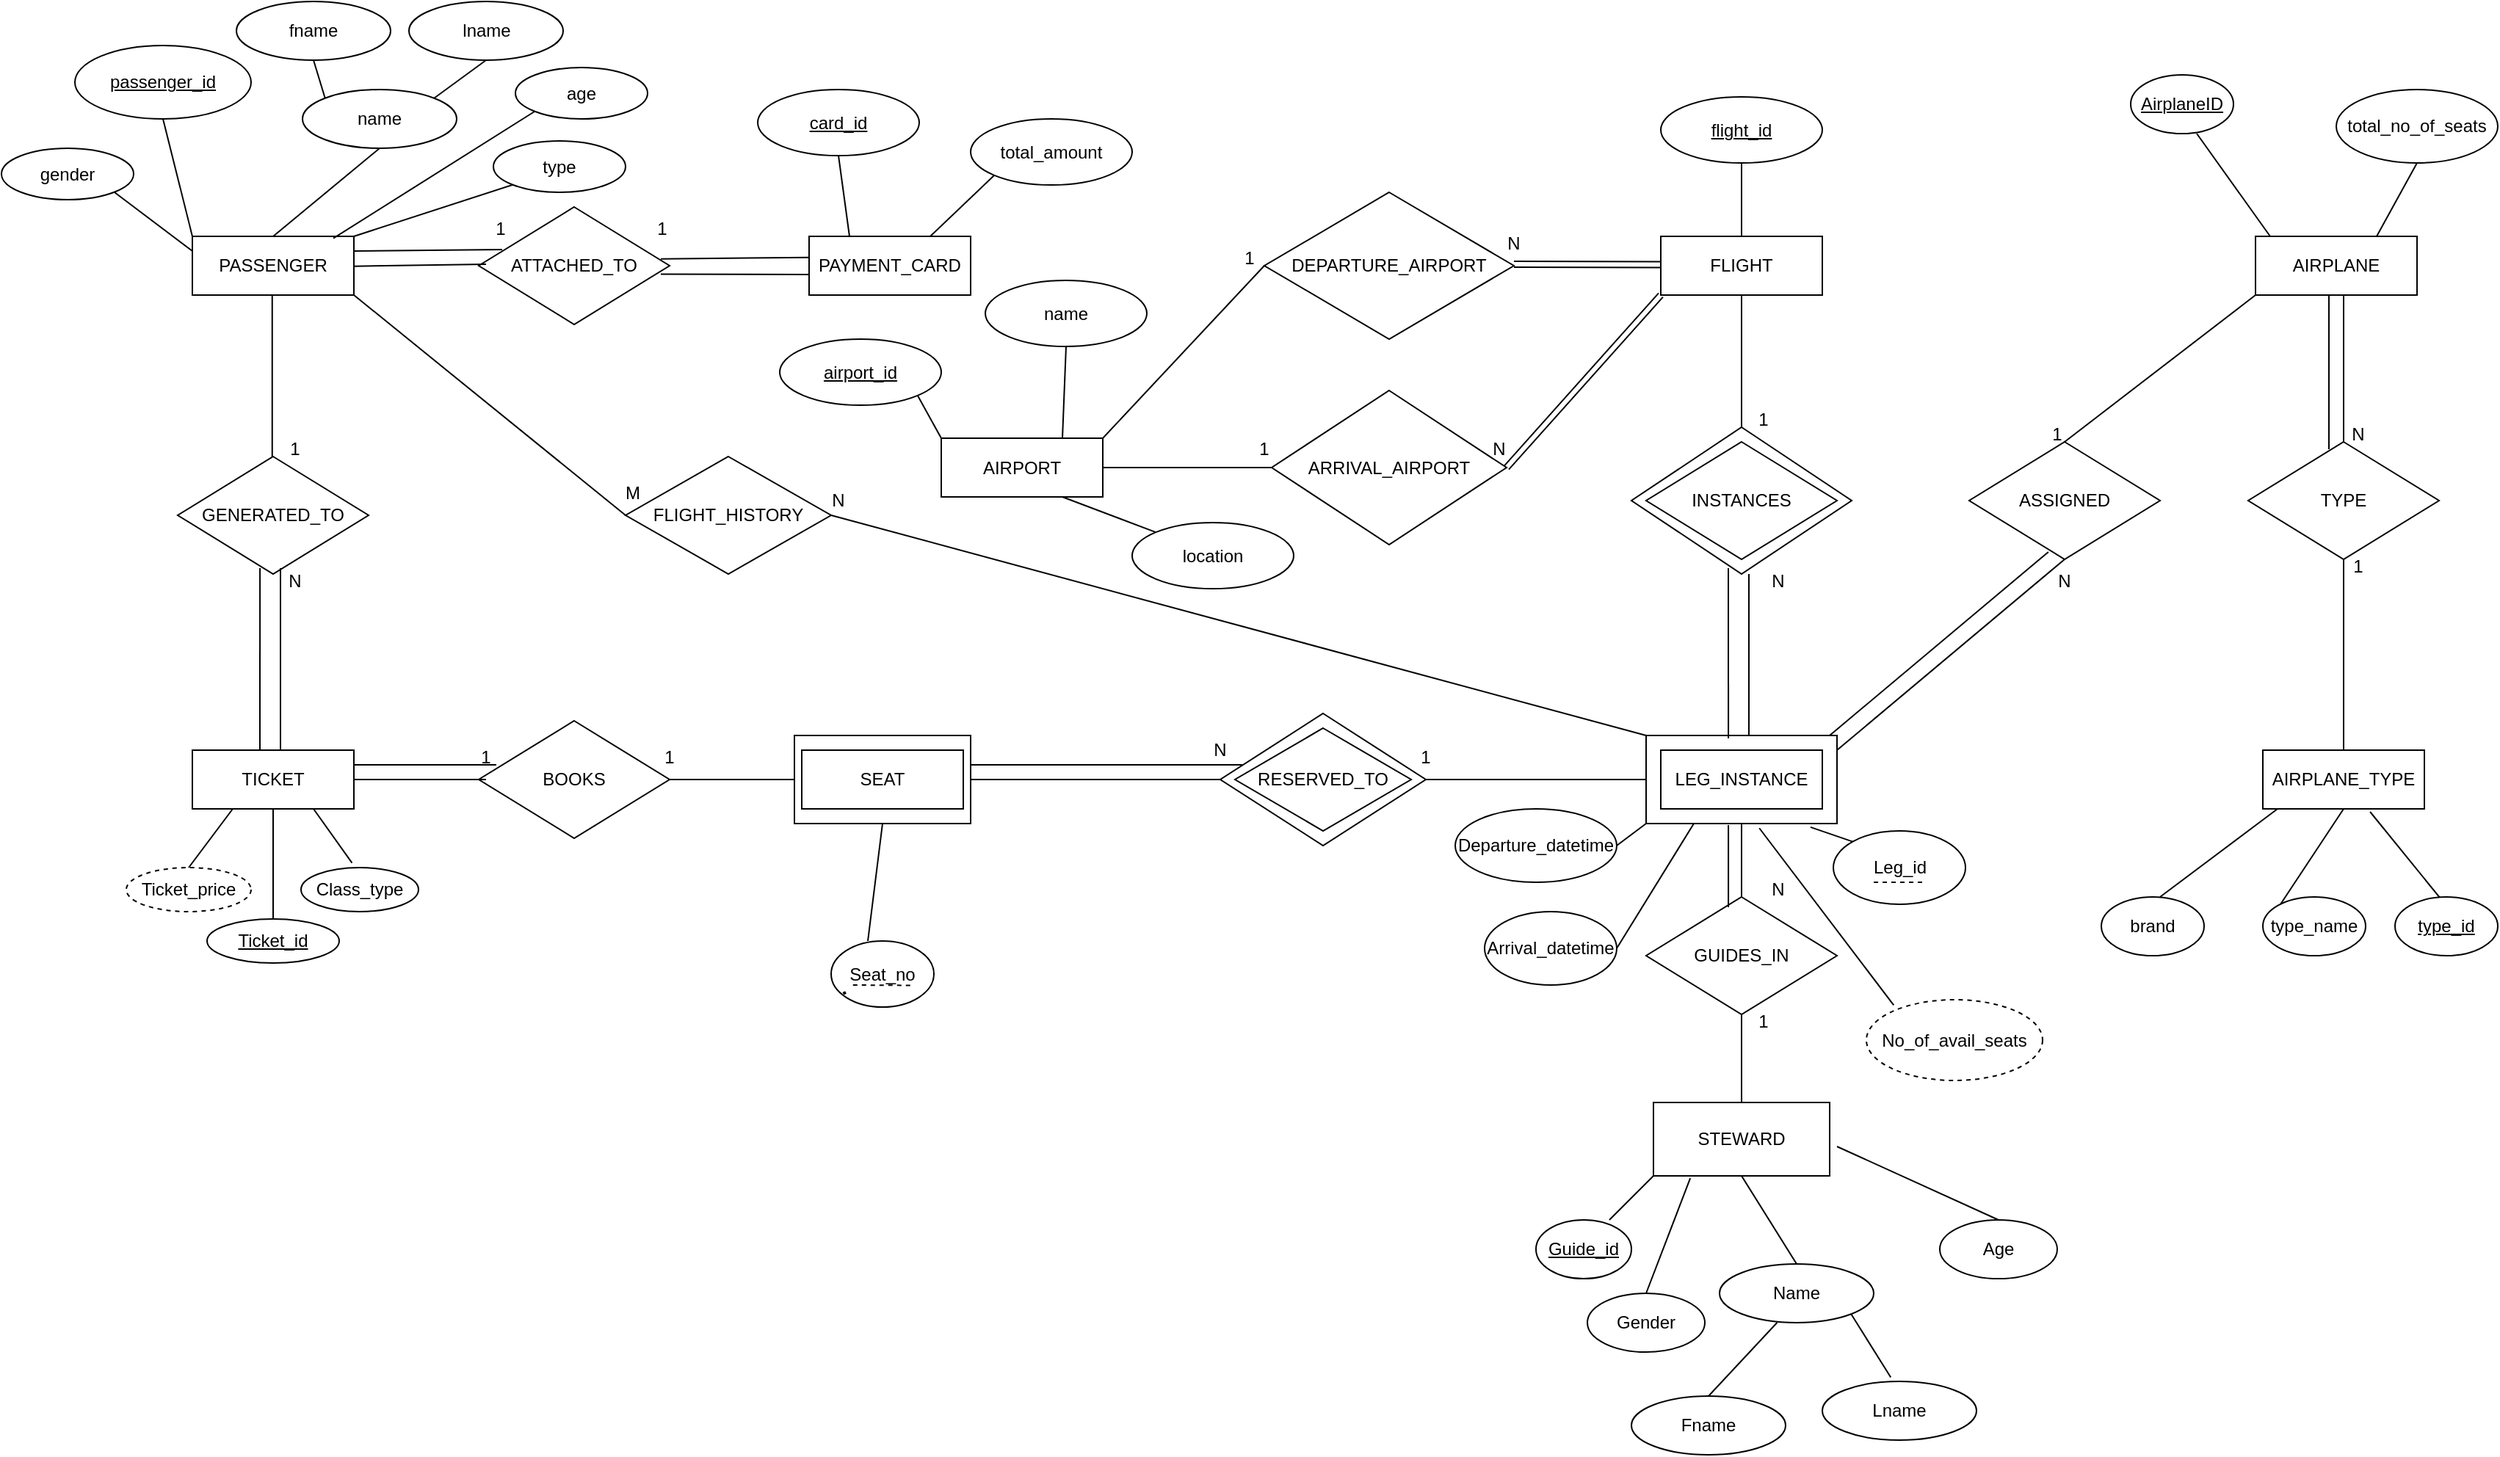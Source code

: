 <mxfile version="22.1.8" type="device">
  <diagram name="Page-1" id="rTSKEtmty86vhWDiz_cu">
    <mxGraphModel dx="2950" dy="2144" grid="1" gridSize="10" guides="1" tooltips="1" connect="1" arrows="1" fold="1" page="1" pageScale="1" pageWidth="850" pageHeight="1100" math="0" shadow="0">
      <root>
        <mxCell id="0" />
        <mxCell id="1" parent="0" />
        <mxCell id="Zz9IWeuvRot5y11xkyDF-2" value="ATTACHED_TO" style="rhombus;whiteSpace=wrap;html=1;" vertex="1" parent="1">
          <mxGeometry x="800" y="395" width="140" height="90" as="geometry" />
        </mxCell>
        <mxCell id="Zz9IWeuvRot5y11xkyDF-3" value="" style="rounded=0;whiteSpace=wrap;html=1;" vertex="1" parent="1">
          <mxGeometry x="510" y="410" width="120" height="60" as="geometry" />
        </mxCell>
        <mxCell id="Zz9IWeuvRot5y11xkyDF-4" value="" style="rounded=0;whiteSpace=wrap;html=1;" vertex="1" parent="1">
          <mxGeometry x="1090" y="410" width="130" height="60" as="geometry" />
        </mxCell>
        <mxCell id="Zz9IWeuvRot5y11xkyDF-5" value="ATTACHED_TO" style="rhombus;whiteSpace=wrap;html=1;" vertex="1" parent="1">
          <mxGeometry x="1080" y="200" width="150" height="100" as="geometry" />
        </mxCell>
        <mxCell id="Zz9IWeuvRot5y11xkyDF-6" value="PASSENGER" style="rounded=0;whiteSpace=wrap;html=1;" vertex="1" parent="1">
          <mxGeometry x="100" y="70" width="110" height="40" as="geometry" />
        </mxCell>
        <mxCell id="Zz9IWeuvRot5y11xkyDF-7" value="AIRPORT" style="rounded=0;whiteSpace=wrap;html=1;" vertex="1" parent="1">
          <mxGeometry x="610" y="207.5" width="110" height="40" as="geometry" />
        </mxCell>
        <mxCell id="Zz9IWeuvRot5y11xkyDF-8" value="AIRPLANE" style="rounded=0;whiteSpace=wrap;html=1;" vertex="1" parent="1">
          <mxGeometry x="1505" y="70" width="110" height="40" as="geometry" />
        </mxCell>
        <mxCell id="Zz9IWeuvRot5y11xkyDF-9" value="FLIGHT" style="rounded=0;whiteSpace=wrap;html=1;" vertex="1" parent="1">
          <mxGeometry x="1100" y="70" width="110" height="40" as="geometry" />
        </mxCell>
        <mxCell id="Zz9IWeuvRot5y11xkyDF-10" value="PAYMENT_CARD&lt;span id=&quot;docs-internal-guid-a368fe4d-7fff-fab8-b84e-1b425e451d34&quot;&gt;&lt;/span&gt;" style="rounded=0;whiteSpace=wrap;html=1;" vertex="1" parent="1">
          <mxGeometry x="520" y="70" width="110" height="40" as="geometry" />
        </mxCell>
        <mxCell id="Zz9IWeuvRot5y11xkyDF-11" value="LEG_INSTANCE" style="rounded=0;whiteSpace=wrap;html=1;" vertex="1" parent="1">
          <mxGeometry x="1100" y="420" width="110" height="40" as="geometry" />
        </mxCell>
        <mxCell id="Zz9IWeuvRot5y11xkyDF-12" value="TICKET" style="rounded=0;whiteSpace=wrap;html=1;" vertex="1" parent="1">
          <mxGeometry x="100" y="420" width="110" height="40" as="geometry" />
        </mxCell>
        <mxCell id="Zz9IWeuvRot5y11xkyDF-13" value="AIRPLANE_TYPE" style="rounded=0;whiteSpace=wrap;html=1;" vertex="1" parent="1">
          <mxGeometry x="1510" y="420" width="110" height="40" as="geometry" />
        </mxCell>
        <mxCell id="Zz9IWeuvRot5y11xkyDF-14" value="SEAT" style="rounded=0;whiteSpace=wrap;html=1;" vertex="1" parent="1">
          <mxGeometry x="515" y="420" width="110" height="40" as="geometry" />
        </mxCell>
        <mxCell id="Zz9IWeuvRot5y11xkyDF-15" value="GENERATED_TO" style="rhombus;whiteSpace=wrap;html=1;" vertex="1" parent="1">
          <mxGeometry x="90" y="220" width="130" height="80" as="geometry" />
        </mxCell>
        <mxCell id="Zz9IWeuvRot5y11xkyDF-16" value="" style="endArrow=none;html=1;rounded=0;entryX=0.431;entryY=0.95;entryDx=0;entryDy=0;entryPerimeter=0;" edge="1" parent="1" target="Zz9IWeuvRot5y11xkyDF-15">
          <mxGeometry width="50" height="50" relative="1" as="geometry">
            <mxPoint x="146" y="420" as="sourcePoint" />
            <mxPoint x="190" y="370" as="targetPoint" />
          </mxGeometry>
        </mxCell>
        <mxCell id="Zz9IWeuvRot5y11xkyDF-17" value="" style="endArrow=none;html=1;rounded=0;entryX=0.431;entryY=0.95;entryDx=0;entryDy=0;entryPerimeter=0;" edge="1" parent="1">
          <mxGeometry width="50" height="50" relative="1" as="geometry">
            <mxPoint x="160" y="420" as="sourcePoint" />
            <mxPoint x="160" y="296" as="targetPoint" />
          </mxGeometry>
        </mxCell>
        <mxCell id="Zz9IWeuvRot5y11xkyDF-18" value="" style="endArrow=none;html=1;rounded=0;entryX=0.431;entryY=0.95;entryDx=0;entryDy=0;entryPerimeter=0;" edge="1" parent="1">
          <mxGeometry width="50" height="50" relative="1" as="geometry">
            <mxPoint x="154.38" y="220" as="sourcePoint" />
            <mxPoint x="154.38" y="110" as="targetPoint" />
          </mxGeometry>
        </mxCell>
        <mxCell id="Zz9IWeuvRot5y11xkyDF-19" value="N" style="text;html=1;strokeColor=none;fillColor=none;align=center;verticalAlign=middle;whiteSpace=wrap;rounded=0;" vertex="1" parent="1">
          <mxGeometry x="140" y="290" width="60" height="30" as="geometry" />
        </mxCell>
        <mxCell id="Zz9IWeuvRot5y11xkyDF-20" value="1" style="text;html=1;strokeColor=none;fillColor=none;align=center;verticalAlign=middle;whiteSpace=wrap;rounded=0;" vertex="1" parent="1">
          <mxGeometry x="140" y="200" width="60" height="30" as="geometry" />
        </mxCell>
        <mxCell id="Zz9IWeuvRot5y11xkyDF-21" value="ATTACHED_TO" style="rhombus;whiteSpace=wrap;html=1;" vertex="1" parent="1">
          <mxGeometry x="295" y="50" width="130" height="80" as="geometry" />
        </mxCell>
        <mxCell id="Zz9IWeuvRot5y11xkyDF-22" value="" style="endArrow=none;html=1;rounded=0;entryX=0.123;entryY=0.363;entryDx=0;entryDy=0;exitX=1;exitY=0.5;exitDx=0;exitDy=0;entryPerimeter=0;" edge="1" parent="1" target="Zz9IWeuvRot5y11xkyDF-21">
          <mxGeometry width="50" height="50" relative="1" as="geometry">
            <mxPoint x="210" y="80.0" as="sourcePoint" />
            <mxPoint x="295" y="80.0" as="targetPoint" />
          </mxGeometry>
        </mxCell>
        <mxCell id="Zz9IWeuvRot5y11xkyDF-23" value="" style="endArrow=none;html=1;rounded=0;exitX=1;exitY=0.5;exitDx=0;exitDy=0;" edge="1" parent="1">
          <mxGeometry width="50" height="50" relative="1" as="geometry">
            <mxPoint x="210" y="90.37" as="sourcePoint" />
            <mxPoint x="300" y="89" as="targetPoint" />
          </mxGeometry>
        </mxCell>
        <mxCell id="Zz9IWeuvRot5y11xkyDF-24" value="" style="endArrow=none;html=1;rounded=0;entryX=0.123;entryY=0.363;entryDx=0;entryDy=0;exitX=1;exitY=0.5;exitDx=0;exitDy=0;entryPerimeter=0;" edge="1" parent="1">
          <mxGeometry width="50" height="50" relative="1" as="geometry">
            <mxPoint x="419" y="85.32" as="sourcePoint" />
            <mxPoint x="520" y="84.32" as="targetPoint" />
          </mxGeometry>
        </mxCell>
        <mxCell id="Zz9IWeuvRot5y11xkyDF-25" value="" style="endArrow=none;html=1;rounded=0;exitX=1;exitY=0.5;exitDx=0;exitDy=0;" edge="1" parent="1">
          <mxGeometry width="50" height="50" relative="1" as="geometry">
            <mxPoint x="419" y="95.69" as="sourcePoint" />
            <mxPoint x="520" y="96" as="targetPoint" />
          </mxGeometry>
        </mxCell>
        <mxCell id="Zz9IWeuvRot5y11xkyDF-26" value="1" style="text;html=1;strokeColor=none;fillColor=none;align=center;verticalAlign=middle;whiteSpace=wrap;rounded=0;" vertex="1" parent="1">
          <mxGeometry x="280" y="50" width="60" height="30" as="geometry" />
        </mxCell>
        <mxCell id="Zz9IWeuvRot5y11xkyDF-27" value="1" style="text;html=1;strokeColor=none;fillColor=none;align=center;verticalAlign=middle;whiteSpace=wrap;rounded=0;" vertex="1" parent="1">
          <mxGeometry x="390" y="50" width="60" height="30" as="geometry" />
        </mxCell>
        <mxCell id="Zz9IWeuvRot5y11xkyDF-28" value="INSTANCES" style="rhombus;whiteSpace=wrap;html=1;" vertex="1" parent="1">
          <mxGeometry x="1090" y="210" width="130" height="80" as="geometry" />
        </mxCell>
        <mxCell id="Zz9IWeuvRot5y11xkyDF-29" value="" style="endArrow=none;html=1;rounded=0;entryX=0.5;entryY=1;entryDx=0;entryDy=0;exitX=0.5;exitY=0;exitDx=0;exitDy=0;" edge="1" parent="1" source="Zz9IWeuvRot5y11xkyDF-5" target="Zz9IWeuvRot5y11xkyDF-9">
          <mxGeometry width="50" height="50" relative="1" as="geometry">
            <mxPoint x="960" y="370" as="sourcePoint" />
            <mxPoint x="1010" y="320" as="targetPoint" />
          </mxGeometry>
        </mxCell>
        <mxCell id="Zz9IWeuvRot5y11xkyDF-30" value="" style="endArrow=none;html=1;rounded=0;entryX=0.44;entryY=0.96;entryDx=0;entryDy=0;exitX=0.431;exitY=0.033;exitDx=0;exitDy=0;exitPerimeter=0;entryPerimeter=0;" edge="1" parent="1" source="Zz9IWeuvRot5y11xkyDF-4" target="Zz9IWeuvRot5y11xkyDF-5">
          <mxGeometry width="50" height="50" relative="1" as="geometry">
            <mxPoint x="1149" y="390" as="sourcePoint" />
            <mxPoint x="1149" y="300" as="targetPoint" />
          </mxGeometry>
        </mxCell>
        <mxCell id="Zz9IWeuvRot5y11xkyDF-31" value="" style="endArrow=none;html=1;rounded=0;exitX=0.431;exitY=0.033;exitDx=0;exitDy=0;exitPerimeter=0;" edge="1" parent="1">
          <mxGeometry width="50" height="50" relative="1" as="geometry">
            <mxPoint x="1160" y="410" as="sourcePoint" />
            <mxPoint x="1160" y="300" as="targetPoint" />
          </mxGeometry>
        </mxCell>
        <mxCell id="Zz9IWeuvRot5y11xkyDF-32" value="1" style="text;html=1;strokeColor=none;fillColor=none;align=center;verticalAlign=middle;whiteSpace=wrap;rounded=0;" vertex="1" parent="1">
          <mxGeometry x="1140" y="180" width="60" height="30" as="geometry" />
        </mxCell>
        <mxCell id="Zz9IWeuvRot5y11xkyDF-33" value="N" style="text;html=1;strokeColor=none;fillColor=none;align=center;verticalAlign=middle;whiteSpace=wrap;rounded=0;" vertex="1" parent="1">
          <mxGeometry x="1150" y="290" width="60" height="30" as="geometry" />
        </mxCell>
        <mxCell id="Zz9IWeuvRot5y11xkyDF-34" value="RESERVED_TO" style="rhombus;whiteSpace=wrap;html=1;" vertex="1" parent="1">
          <mxGeometry x="810" y="405" width="120" height="70" as="geometry" />
        </mxCell>
        <mxCell id="Zz9IWeuvRot5y11xkyDF-35" value="" style="endArrow=none;html=1;rounded=0;entryX=0.5;entryY=1;entryDx=0;entryDy=0;exitX=0;exitY=0.5;exitDx=0;exitDy=0;" edge="1" parent="1" source="Zz9IWeuvRot5y11xkyDF-4" target="Zz9IWeuvRot5y11xkyDF-36">
          <mxGeometry width="50" height="50" relative="1" as="geometry">
            <mxPoint x="810" y="370" as="sourcePoint" />
            <mxPoint x="870" y="440" as="targetPoint" />
          </mxGeometry>
        </mxCell>
        <mxCell id="Zz9IWeuvRot5y11xkyDF-36" value="1" style="text;html=1;strokeColor=none;fillColor=none;align=center;verticalAlign=middle;whiteSpace=wrap;rounded=0;" vertex="1" parent="1">
          <mxGeometry x="910" y="410" width="60" height="30" as="geometry" />
        </mxCell>
        <mxCell id="Zz9IWeuvRot5y11xkyDF-37" value="" style="endArrow=none;html=1;rounded=0;" edge="1" parent="1">
          <mxGeometry width="50" height="50" relative="1" as="geometry">
            <mxPoint x="630" y="430" as="sourcePoint" />
            <mxPoint x="815" y="430" as="targetPoint" />
          </mxGeometry>
        </mxCell>
        <mxCell id="Zz9IWeuvRot5y11xkyDF-38" value="" style="endArrow=none;html=1;rounded=0;entryX=0;entryY=0.5;entryDx=0;entryDy=0;exitX=1;exitY=0.5;exitDx=0;exitDy=0;" edge="1" parent="1" source="Zz9IWeuvRot5y11xkyDF-3" target="Zz9IWeuvRot5y11xkyDF-2">
          <mxGeometry width="50" height="50" relative="1" as="geometry">
            <mxPoint x="630" y="450" as="sourcePoint" />
            <mxPoint x="740" y="450" as="targetPoint" />
          </mxGeometry>
        </mxCell>
        <mxCell id="Zz9IWeuvRot5y11xkyDF-39" value="N" style="text;html=1;strokeColor=none;fillColor=none;align=center;verticalAlign=middle;whiteSpace=wrap;rounded=0;" vertex="1" parent="1">
          <mxGeometry x="770" y="405" width="60" height="30" as="geometry" />
        </mxCell>
        <mxCell id="Zz9IWeuvRot5y11xkyDF-40" value="BOOKS" style="rhombus;whiteSpace=wrap;html=1;" vertex="1" parent="1">
          <mxGeometry x="295" y="400" width="130" height="80" as="geometry" />
        </mxCell>
        <mxCell id="Zz9IWeuvRot5y11xkyDF-41" value="" style="endArrow=none;html=1;rounded=0;exitX=1;exitY=0.25;exitDx=0;exitDy=0;entryX=0.092;entryY=0.375;entryDx=0;entryDy=0;entryPerimeter=0;" edge="1" parent="1" source="Zz9IWeuvRot5y11xkyDF-12" target="Zz9IWeuvRot5y11xkyDF-40">
          <mxGeometry width="50" height="50" relative="1" as="geometry">
            <mxPoint x="640" y="360" as="sourcePoint" />
            <mxPoint x="690" y="310" as="targetPoint" />
          </mxGeometry>
        </mxCell>
        <mxCell id="Zz9IWeuvRot5y11xkyDF-42" value="" style="endArrow=none;html=1;rounded=0;exitX=1;exitY=0.5;exitDx=0;exitDy=0;" edge="1" parent="1" source="Zz9IWeuvRot5y11xkyDF-12">
          <mxGeometry width="50" height="50" relative="1" as="geometry">
            <mxPoint x="220" y="440" as="sourcePoint" />
            <mxPoint x="300" y="440" as="targetPoint" />
          </mxGeometry>
        </mxCell>
        <mxCell id="Zz9IWeuvRot5y11xkyDF-43" value="" style="endArrow=none;html=1;rounded=0;exitX=1;exitY=0.5;exitDx=0;exitDy=0;entryX=0;entryY=0.5;entryDx=0;entryDy=0;" edge="1" parent="1" source="Zz9IWeuvRot5y11xkyDF-40" target="Zz9IWeuvRot5y11xkyDF-3">
          <mxGeometry width="50" height="50" relative="1" as="geometry">
            <mxPoint x="640" y="360" as="sourcePoint" />
            <mxPoint x="690" y="310" as="targetPoint" />
          </mxGeometry>
        </mxCell>
        <mxCell id="Zz9IWeuvRot5y11xkyDF-44" value="1" style="text;html=1;strokeColor=none;fillColor=none;align=center;verticalAlign=middle;whiteSpace=wrap;rounded=0;" vertex="1" parent="1">
          <mxGeometry x="395" y="410" width="60" height="30" as="geometry" />
        </mxCell>
        <mxCell id="Zz9IWeuvRot5y11xkyDF-45" value="1" style="text;html=1;strokeColor=none;fillColor=none;align=center;verticalAlign=middle;whiteSpace=wrap;rounded=0;" vertex="1" parent="1">
          <mxGeometry x="270" y="410" width="60" height="30" as="geometry" />
        </mxCell>
        <mxCell id="Zz9IWeuvRot5y11xkyDF-46" value="TYPE" style="rhombus;whiteSpace=wrap;html=1;" vertex="1" parent="1">
          <mxGeometry x="1500" y="210" width="130" height="80" as="geometry" />
        </mxCell>
        <mxCell id="Zz9IWeuvRot5y11xkyDF-47" value="" style="endArrow=none;html=1;rounded=0;exitX=0.423;exitY=0.062;exitDx=0;exitDy=0;exitPerimeter=0;" edge="1" parent="1" source="Zz9IWeuvRot5y11xkyDF-46">
          <mxGeometry width="50" height="50" relative="1" as="geometry">
            <mxPoint x="1045" y="360" as="sourcePoint" />
            <mxPoint x="1555" y="110" as="targetPoint" />
          </mxGeometry>
        </mxCell>
        <mxCell id="Zz9IWeuvRot5y11xkyDF-48" value="" style="endArrow=none;html=1;rounded=0;" edge="1" parent="1">
          <mxGeometry width="50" height="50" relative="1" as="geometry">
            <mxPoint x="1565" y="210" as="sourcePoint" />
            <mxPoint x="1565" y="110" as="targetPoint" />
          </mxGeometry>
        </mxCell>
        <mxCell id="Zz9IWeuvRot5y11xkyDF-49" value="" style="endArrow=none;html=1;rounded=0;entryX=0.5;entryY=1;entryDx=0;entryDy=0;exitX=0.5;exitY=0;exitDx=0;exitDy=0;" edge="1" parent="1" source="Zz9IWeuvRot5y11xkyDF-13" target="Zz9IWeuvRot5y11xkyDF-46">
          <mxGeometry width="50" height="50" relative="1" as="geometry">
            <mxPoint x="1045" y="360" as="sourcePoint" />
            <mxPoint x="1095" y="310" as="targetPoint" />
          </mxGeometry>
        </mxCell>
        <mxCell id="Zz9IWeuvRot5y11xkyDF-50" value="1" style="text;html=1;strokeColor=none;fillColor=none;align=center;verticalAlign=middle;whiteSpace=wrap;rounded=0;" vertex="1" parent="1">
          <mxGeometry x="1545" y="280" width="60" height="30" as="geometry" />
        </mxCell>
        <mxCell id="Zz9IWeuvRot5y11xkyDF-51" value="N" style="text;html=1;strokeColor=none;fillColor=none;align=center;verticalAlign=middle;whiteSpace=wrap;rounded=0;" vertex="1" parent="1">
          <mxGeometry x="1545" y="190" width="60" height="30" as="geometry" />
        </mxCell>
        <mxCell id="Zz9IWeuvRot5y11xkyDF-52" value="STEWARD" style="rounded=0;whiteSpace=wrap;html=1;" vertex="1" parent="1">
          <mxGeometry x="1095" y="660" width="120" height="50" as="geometry" />
        </mxCell>
        <mxCell id="Zz9IWeuvRot5y11xkyDF-53" value="GUIDES_IN" style="rhombus;whiteSpace=wrap;html=1;" vertex="1" parent="1">
          <mxGeometry x="1090" y="520" width="130" height="80" as="geometry" />
        </mxCell>
        <mxCell id="Zz9IWeuvRot5y11xkyDF-54" value="" style="endArrow=none;html=1;rounded=0;exitX=0.5;exitY=0;exitDx=0;exitDy=0;entryX=0.5;entryY=1;entryDx=0;entryDy=0;" edge="1" parent="1" source="Zz9IWeuvRot5y11xkyDF-52" target="Zz9IWeuvRot5y11xkyDF-53">
          <mxGeometry width="50" height="50" relative="1" as="geometry">
            <mxPoint x="850" y="480" as="sourcePoint" />
            <mxPoint x="900" y="430" as="targetPoint" />
          </mxGeometry>
        </mxCell>
        <mxCell id="Zz9IWeuvRot5y11xkyDF-55" value="" style="endArrow=none;html=1;rounded=0;exitX=0.431;exitY=0.087;exitDx=0;exitDy=0;exitPerimeter=0;entryX=0.431;entryY=1.017;entryDx=0;entryDy=0;entryPerimeter=0;" edge="1" parent="1" source="Zz9IWeuvRot5y11xkyDF-53" target="Zz9IWeuvRot5y11xkyDF-4">
          <mxGeometry width="50" height="50" relative="1" as="geometry">
            <mxPoint x="850" y="480" as="sourcePoint" />
            <mxPoint x="900" y="430" as="targetPoint" />
          </mxGeometry>
        </mxCell>
        <mxCell id="Zz9IWeuvRot5y11xkyDF-56" value="" style="endArrow=none;html=1;rounded=0;entryX=0.5;entryY=1;entryDx=0;entryDy=0;" edge="1" parent="1" target="Zz9IWeuvRot5y11xkyDF-4">
          <mxGeometry width="50" height="50" relative="1" as="geometry">
            <mxPoint x="1155" y="520" as="sourcePoint" />
            <mxPoint x="1156" y="481" as="targetPoint" />
          </mxGeometry>
        </mxCell>
        <mxCell id="Zz9IWeuvRot5y11xkyDF-57" value="1" style="text;html=1;strokeColor=none;fillColor=none;align=center;verticalAlign=middle;whiteSpace=wrap;rounded=0;" vertex="1" parent="1">
          <mxGeometry x="1140" y="590" width="60" height="30" as="geometry" />
        </mxCell>
        <mxCell id="Zz9IWeuvRot5y11xkyDF-58" value="N" style="text;html=1;strokeColor=none;fillColor=none;align=center;verticalAlign=middle;whiteSpace=wrap;rounded=0;" vertex="1" parent="1">
          <mxGeometry x="1150" y="500" width="60" height="30" as="geometry" />
        </mxCell>
        <mxCell id="Zz9IWeuvRot5y11xkyDF-59" value="ASSIGNED" style="rhombus;whiteSpace=wrap;html=1;" vertex="1" parent="1">
          <mxGeometry x="1310" y="210" width="130" height="80" as="geometry" />
        </mxCell>
        <mxCell id="Zz9IWeuvRot5y11xkyDF-60" value="" style="endArrow=none;html=1;rounded=0;entryX=0;entryY=1;entryDx=0;entryDy=0;exitX=0.5;exitY=0;exitDx=0;exitDy=0;" edge="1" parent="1" source="Zz9IWeuvRot5y11xkyDF-59" target="Zz9IWeuvRot5y11xkyDF-8">
          <mxGeometry width="50" height="50" relative="1" as="geometry">
            <mxPoint x="1010" y="360" as="sourcePoint" />
            <mxPoint x="1060" y="310" as="targetPoint" />
          </mxGeometry>
        </mxCell>
        <mxCell id="Zz9IWeuvRot5y11xkyDF-61" value="" style="endArrow=none;html=1;rounded=0;entryX=0.415;entryY=0.937;entryDx=0;entryDy=0;exitX=0.5;exitY=0;exitDx=0;exitDy=0;entryPerimeter=0;" edge="1" parent="1" target="Zz9IWeuvRot5y11xkyDF-59">
          <mxGeometry width="50" height="50" relative="1" as="geometry">
            <mxPoint x="1215" y="410" as="sourcePoint" />
            <mxPoint x="1345" y="310" as="targetPoint" />
          </mxGeometry>
        </mxCell>
        <mxCell id="Zz9IWeuvRot5y11xkyDF-62" value="" style="endArrow=none;html=1;rounded=0;entryX=0.5;entryY=1;entryDx=0;entryDy=0;" edge="1" parent="1" target="Zz9IWeuvRot5y11xkyDF-59">
          <mxGeometry width="50" height="50" relative="1" as="geometry">
            <mxPoint x="1220" y="420" as="sourcePoint" />
            <mxPoint x="1374" y="295" as="targetPoint" />
          </mxGeometry>
        </mxCell>
        <mxCell id="Zz9IWeuvRot5y11xkyDF-63" value="N" style="text;html=1;strokeColor=none;fillColor=none;align=center;verticalAlign=middle;whiteSpace=wrap;rounded=0;" vertex="1" parent="1">
          <mxGeometry x="1345" y="290" width="60" height="30" as="geometry" />
        </mxCell>
        <mxCell id="Zz9IWeuvRot5y11xkyDF-64" value="1" style="text;html=1;strokeColor=none;fillColor=none;align=center;verticalAlign=middle;whiteSpace=wrap;rounded=0;" vertex="1" parent="1">
          <mxGeometry x="1340" y="190" width="60" height="30" as="geometry" />
        </mxCell>
        <mxCell id="Zz9IWeuvRot5y11xkyDF-65" value="ARRIVAL_AIRPORT" style="rhombus;whiteSpace=wrap;html=1;" vertex="1" parent="1">
          <mxGeometry x="835" y="175" width="160" height="105" as="geometry" />
        </mxCell>
        <mxCell id="Zz9IWeuvRot5y11xkyDF-66" value="DEPARTURE_AIRPORT" style="rhombus;whiteSpace=wrap;html=1;" vertex="1" parent="1">
          <mxGeometry x="830" y="40" width="170" height="100" as="geometry" />
        </mxCell>
        <mxCell id="Zz9IWeuvRot5y11xkyDF-67" value="" style="shape=link;html=1;rounded=0;" edge="1" parent="1">
          <mxGeometry width="100" relative="1" as="geometry">
            <mxPoint x="1000" y="89" as="sourcePoint" />
            <mxPoint x="1100" y="89.29" as="targetPoint" />
          </mxGeometry>
        </mxCell>
        <mxCell id="Zz9IWeuvRot5y11xkyDF-68" value="" style="shape=link;html=1;rounded=0;exitX=1;exitY=0.5;exitDx=0;exitDy=0;entryX=0;entryY=1;entryDx=0;entryDy=0;" edge="1" parent="1" source="Zz9IWeuvRot5y11xkyDF-65" target="Zz9IWeuvRot5y11xkyDF-9">
          <mxGeometry width="100" relative="1" as="geometry">
            <mxPoint x="1010" y="99" as="sourcePoint" />
            <mxPoint x="1110" y="99.29" as="targetPoint" />
          </mxGeometry>
        </mxCell>
        <mxCell id="Zz9IWeuvRot5y11xkyDF-69" value="" style="endArrow=none;html=1;rounded=0;entryX=0;entryY=0.5;entryDx=0;entryDy=0;exitX=1;exitY=0;exitDx=0;exitDy=0;" edge="1" parent="1" source="Zz9IWeuvRot5y11xkyDF-7" target="Zz9IWeuvRot5y11xkyDF-66">
          <mxGeometry width="50" height="50" relative="1" as="geometry">
            <mxPoint x="700" y="420" as="sourcePoint" />
            <mxPoint x="750" y="370" as="targetPoint" />
          </mxGeometry>
        </mxCell>
        <mxCell id="Zz9IWeuvRot5y11xkyDF-70" value="" style="endArrow=none;html=1;rounded=0;entryX=0;entryY=0.5;entryDx=0;entryDy=0;exitX=1;exitY=0.5;exitDx=0;exitDy=0;" edge="1" parent="1" source="Zz9IWeuvRot5y11xkyDF-7" target="Zz9IWeuvRot5y11xkyDF-65">
          <mxGeometry width="50" height="50" relative="1" as="geometry">
            <mxPoint x="700" y="420" as="sourcePoint" />
            <mxPoint x="750" y="370" as="targetPoint" />
          </mxGeometry>
        </mxCell>
        <mxCell id="Zz9IWeuvRot5y11xkyDF-71" value="N" style="text;html=1;strokeColor=none;fillColor=none;align=center;verticalAlign=middle;whiteSpace=wrap;rounded=0;" vertex="1" parent="1">
          <mxGeometry x="960" y="200" width="60" height="30" as="geometry" />
        </mxCell>
        <mxCell id="Zz9IWeuvRot5y11xkyDF-72" value="N" style="text;html=1;strokeColor=none;fillColor=none;align=center;verticalAlign=middle;whiteSpace=wrap;rounded=0;" vertex="1" parent="1">
          <mxGeometry x="970" y="60" width="60" height="30" as="geometry" />
        </mxCell>
        <mxCell id="Zz9IWeuvRot5y11xkyDF-73" value="1" style="text;html=1;strokeColor=none;fillColor=none;align=center;verticalAlign=middle;whiteSpace=wrap;rounded=0;" vertex="1" parent="1">
          <mxGeometry x="800" y="200" width="60" height="30" as="geometry" />
        </mxCell>
        <mxCell id="Zz9IWeuvRot5y11xkyDF-74" value="1" style="text;html=1;strokeColor=none;fillColor=none;align=center;verticalAlign=middle;whiteSpace=wrap;rounded=0;" vertex="1" parent="1">
          <mxGeometry x="790" y="70" width="60" height="30" as="geometry" />
        </mxCell>
        <mxCell id="Zz9IWeuvRot5y11xkyDF-75" value="FLIGHT_HISTORY" style="rhombus;whiteSpace=wrap;html=1;" vertex="1" parent="1">
          <mxGeometry x="395" y="220" width="140" height="80" as="geometry" />
        </mxCell>
        <mxCell id="Zz9IWeuvRot5y11xkyDF-76" value="" style="endArrow=none;html=1;rounded=0;exitX=1;exitY=1;exitDx=0;exitDy=0;entryX=0;entryY=0.5;entryDx=0;entryDy=0;" edge="1" parent="1" source="Zz9IWeuvRot5y11xkyDF-6" target="Zz9IWeuvRot5y11xkyDF-75">
          <mxGeometry width="50" height="50" relative="1" as="geometry">
            <mxPoint x="830" y="400" as="sourcePoint" />
            <mxPoint x="880" y="350" as="targetPoint" />
          </mxGeometry>
        </mxCell>
        <mxCell id="Zz9IWeuvRot5y11xkyDF-77" value="" style="endArrow=none;html=1;rounded=0;exitX=1;exitY=0.5;exitDx=0;exitDy=0;entryX=0;entryY=0;entryDx=0;entryDy=0;" edge="1" parent="1" source="Zz9IWeuvRot5y11xkyDF-75" target="Zz9IWeuvRot5y11xkyDF-4">
          <mxGeometry width="50" height="50" relative="1" as="geometry">
            <mxPoint x="830" y="400" as="sourcePoint" />
            <mxPoint x="880" y="350" as="targetPoint" />
          </mxGeometry>
        </mxCell>
        <mxCell id="Zz9IWeuvRot5y11xkyDF-78" value="M" style="text;html=1;strokeColor=none;fillColor=none;align=center;verticalAlign=middle;whiteSpace=wrap;rounded=0;" vertex="1" parent="1">
          <mxGeometry x="370" y="230" width="60" height="30" as="geometry" />
        </mxCell>
        <mxCell id="Zz9IWeuvRot5y11xkyDF-79" value="N" style="text;html=1;strokeColor=none;fillColor=none;align=center;verticalAlign=middle;whiteSpace=wrap;rounded=0;" vertex="1" parent="1">
          <mxGeometry x="510" y="235" width="60" height="30" as="geometry" />
        </mxCell>
        <mxCell id="Zz9IWeuvRot5y11xkyDF-80" value="&lt;u&gt;passenger_id&lt;/u&gt;" style="ellipse;whiteSpace=wrap;html=1;" vertex="1" parent="1">
          <mxGeometry x="20" y="-60" width="120" height="50" as="geometry" />
        </mxCell>
        <mxCell id="Zz9IWeuvRot5y11xkyDF-81" value="" style="endArrow=none;html=1;rounded=0;exitX=0;exitY=0;exitDx=0;exitDy=0;entryX=0.5;entryY=1;entryDx=0;entryDy=0;" edge="1" parent="1" source="Zz9IWeuvRot5y11xkyDF-6" target="Zz9IWeuvRot5y11xkyDF-80">
          <mxGeometry width="50" height="50" relative="1" as="geometry">
            <mxPoint x="840" y="380" as="sourcePoint" />
            <mxPoint x="890" y="330" as="targetPoint" />
          </mxGeometry>
        </mxCell>
        <mxCell id="Zz9IWeuvRot5y11xkyDF-82" value="Ticket_price" style="ellipse;whiteSpace=wrap;html=1;dashed=1;" vertex="1" parent="1">
          <mxGeometry x="55" y="500" width="85" height="30" as="geometry" />
        </mxCell>
        <mxCell id="Zz9IWeuvRot5y11xkyDF-83" value="name" style="ellipse;whiteSpace=wrap;html=1;" vertex="1" parent="1">
          <mxGeometry x="175" y="-30" width="105" height="40" as="geometry" />
        </mxCell>
        <mxCell id="Zz9IWeuvRot5y11xkyDF-84" value="fname" style="ellipse;whiteSpace=wrap;html=1;" vertex="1" parent="1">
          <mxGeometry x="130" y="-90" width="105" height="40" as="geometry" />
        </mxCell>
        <mxCell id="Zz9IWeuvRot5y11xkyDF-85" value="total_amount" style="ellipse;whiteSpace=wrap;html=1;" vertex="1" parent="1">
          <mxGeometry x="630" y="-10" width="110" height="45" as="geometry" />
        </mxCell>
        <mxCell id="Zz9IWeuvRot5y11xkyDF-86" value="lname" style="ellipse;whiteSpace=wrap;html=1;" vertex="1" parent="1">
          <mxGeometry x="247.5" y="-90" width="105" height="40" as="geometry" />
        </mxCell>
        <mxCell id="Zz9IWeuvRot5y11xkyDF-87" value="" style="endArrow=none;html=1;rounded=0;entryX=0.5;entryY=1;entryDx=0;entryDy=0;exitX=0.25;exitY=0;exitDx=0;exitDy=0;" edge="1" parent="1" source="Zz9IWeuvRot5y11xkyDF-10" target="Zz9IWeuvRot5y11xkyDF-104">
          <mxGeometry width="50" height="50" relative="1" as="geometry">
            <mxPoint x="840" y="380" as="sourcePoint" />
            <mxPoint x="890" y="330" as="targetPoint" />
          </mxGeometry>
        </mxCell>
        <mxCell id="Zz9IWeuvRot5y11xkyDF-88" value="" style="endArrow=none;html=1;rounded=0;exitX=0.5;exitY=0;exitDx=0;exitDy=0;entryX=0.25;entryY=1;entryDx=0;entryDy=0;" edge="1" parent="1" source="Zz9IWeuvRot5y11xkyDF-82" target="Zz9IWeuvRot5y11xkyDF-12">
          <mxGeometry width="50" height="50" relative="1" as="geometry">
            <mxPoint x="420" y="500" as="sourcePoint" />
            <mxPoint x="470" y="450" as="targetPoint" />
          </mxGeometry>
        </mxCell>
        <mxCell id="Zz9IWeuvRot5y11xkyDF-89" value="Class_type" style="ellipse;whiteSpace=wrap;html=1;" vertex="1" parent="1">
          <mxGeometry x="174" y="500" width="80" height="30" as="geometry" />
        </mxCell>
        <mxCell id="Zz9IWeuvRot5y11xkyDF-90" value="gender" style="ellipse;whiteSpace=wrap;html=1;" vertex="1" parent="1">
          <mxGeometry x="-30" y="10" width="90" height="35" as="geometry" />
        </mxCell>
        <mxCell id="Zz9IWeuvRot5y11xkyDF-91" value="" style="endArrow=none;html=1;rounded=0;exitX=0.5;exitY=1;exitDx=0;exitDy=0;entryX=0;entryY=0;entryDx=0;entryDy=0;" edge="1" parent="1" source="Zz9IWeuvRot5y11xkyDF-84" target="Zz9IWeuvRot5y11xkyDF-83">
          <mxGeometry width="50" height="50" relative="1" as="geometry">
            <mxPoint x="840" y="380" as="sourcePoint" />
            <mxPoint x="890" y="330" as="targetPoint" />
          </mxGeometry>
        </mxCell>
        <mxCell id="Zz9IWeuvRot5y11xkyDF-92" value="" style="endArrow=none;html=1;rounded=0;entryX=0;entryY=1;entryDx=0;entryDy=0;exitX=0.75;exitY=0;exitDx=0;exitDy=0;" edge="1" parent="1" source="Zz9IWeuvRot5y11xkyDF-10" target="Zz9IWeuvRot5y11xkyDF-85">
          <mxGeometry width="50" height="50" relative="1" as="geometry">
            <mxPoint x="558" y="80" as="sourcePoint" />
            <mxPoint x="550" y="25" as="targetPoint" />
          </mxGeometry>
        </mxCell>
        <mxCell id="Zz9IWeuvRot5y11xkyDF-93" value="" style="endArrow=none;html=1;rounded=0;" edge="1" parent="1">
          <mxGeometry width="50" height="50" relative="1" as="geometry">
            <mxPoint x="1515" y="70" as="sourcePoint" />
            <mxPoint x="1465" as="targetPoint" />
          </mxGeometry>
        </mxCell>
        <mxCell id="Zz9IWeuvRot5y11xkyDF-94" value="" style="endArrow=none;html=1;rounded=0;exitX=0.5;exitY=1;exitDx=0;exitDy=0;entryX=1;entryY=0;entryDx=0;entryDy=0;" edge="1" parent="1" source="Zz9IWeuvRot5y11xkyDF-86" target="Zz9IWeuvRot5y11xkyDF-83">
          <mxGeometry width="50" height="50" relative="1" as="geometry">
            <mxPoint x="193" y="-40" as="sourcePoint" />
            <mxPoint x="201" y="-14" as="targetPoint" />
          </mxGeometry>
        </mxCell>
        <mxCell id="Zz9IWeuvRot5y11xkyDF-95" value="" style="endArrow=none;html=1;rounded=0;exitX=1;exitY=1;exitDx=0;exitDy=0;entryX=0;entryY=0.25;entryDx=0;entryDy=0;" edge="1" parent="1" source="Zz9IWeuvRot5y11xkyDF-90" target="Zz9IWeuvRot5y11xkyDF-6">
          <mxGeometry width="50" height="50" relative="1" as="geometry">
            <mxPoint x="840" y="380" as="sourcePoint" />
            <mxPoint x="890" y="330" as="targetPoint" />
          </mxGeometry>
        </mxCell>
        <mxCell id="Zz9IWeuvRot5y11xkyDF-96" value="" style="endArrow=none;html=1;rounded=0;entryX=0.5;entryY=1;entryDx=0;entryDy=0;exitX=0.5;exitY=0;exitDx=0;exitDy=0;" edge="1" parent="1" source="Zz9IWeuvRot5y11xkyDF-6" target="Zz9IWeuvRot5y11xkyDF-83">
          <mxGeometry width="50" height="50" relative="1" as="geometry">
            <mxPoint x="840" y="380" as="sourcePoint" />
            <mxPoint x="890" y="330" as="targetPoint" />
          </mxGeometry>
        </mxCell>
        <mxCell id="Zz9IWeuvRot5y11xkyDF-97" value="" style="endArrow=none;html=1;rounded=0;entryX=0.5;entryY=1;entryDx=0;entryDy=0;exitX=0.75;exitY=0;exitDx=0;exitDy=0;" edge="1" parent="1" source="Zz9IWeuvRot5y11xkyDF-8" target="Zz9IWeuvRot5y11xkyDF-105">
          <mxGeometry width="50" height="50" relative="1" as="geometry">
            <mxPoint x="1140" y="290" as="sourcePoint" />
            <mxPoint x="1190" y="240" as="targetPoint" />
          </mxGeometry>
        </mxCell>
        <mxCell id="Zz9IWeuvRot5y11xkyDF-98" value="&lt;u&gt;AirplaneID&lt;/u&gt;" style="ellipse;whiteSpace=wrap;html=1;" vertex="1" parent="1">
          <mxGeometry x="1420" y="-40" width="70" height="40" as="geometry" />
        </mxCell>
        <mxCell id="Zz9IWeuvRot5y11xkyDF-99" value="age" style="ellipse;whiteSpace=wrap;html=1;" vertex="1" parent="1">
          <mxGeometry x="320" y="-45" width="90" height="35" as="geometry" />
        </mxCell>
        <mxCell id="Zz9IWeuvRot5y11xkyDF-100" value="" style="endArrow=none;html=1;rounded=0;exitX=0.434;exitY=-0.106;exitDx=0;exitDy=0;exitPerimeter=0;entryX=0.75;entryY=1;entryDx=0;entryDy=0;" edge="1" parent="1" source="Zz9IWeuvRot5y11xkyDF-89" target="Zz9IWeuvRot5y11xkyDF-12">
          <mxGeometry width="50" height="50" relative="1" as="geometry">
            <mxPoint x="420" y="500" as="sourcePoint" />
            <mxPoint x="470" y="450" as="targetPoint" />
          </mxGeometry>
        </mxCell>
        <mxCell id="Zz9IWeuvRot5y11xkyDF-101" value="" style="endArrow=none;html=1;rounded=0;exitX=0.769;exitY=0;exitDx=0;exitDy=0;exitPerimeter=0;entryX=0;entryY=1;entryDx=0;entryDy=0;" edge="1" parent="1" source="Zz9IWeuvRot5y11xkyDF-102" target="Zz9IWeuvRot5y11xkyDF-52">
          <mxGeometry width="50" height="50" relative="1" as="geometry">
            <mxPoint x="1180" y="740" as="sourcePoint" />
            <mxPoint x="1230" y="690" as="targetPoint" />
          </mxGeometry>
        </mxCell>
        <mxCell id="Zz9IWeuvRot5y11xkyDF-102" value="&lt;u&gt;Guide_id&lt;/u&gt;" style="ellipse;whiteSpace=wrap;html=1;" vertex="1" parent="1">
          <mxGeometry x="1015" y="740" width="65" height="40" as="geometry" />
        </mxCell>
        <mxCell id="Zz9IWeuvRot5y11xkyDF-103" value="&lt;u&gt;Ticket_id&lt;/u&gt;" style="ellipse;whiteSpace=wrap;html=1;" vertex="1" parent="1">
          <mxGeometry x="110" y="535" width="90" height="30" as="geometry" />
        </mxCell>
        <mxCell id="Zz9IWeuvRot5y11xkyDF-104" value="&lt;u&gt;card_id&lt;/u&gt;" style="ellipse;whiteSpace=wrap;html=1;" vertex="1" parent="1">
          <mxGeometry x="485" y="-30" width="110" height="45" as="geometry" />
        </mxCell>
        <mxCell id="Zz9IWeuvRot5y11xkyDF-105" value="total_no_of_seats" style="ellipse;whiteSpace=wrap;html=1;" vertex="1" parent="1">
          <mxGeometry x="1560" y="-30" width="110" height="50" as="geometry" />
        </mxCell>
        <mxCell id="Zz9IWeuvRot5y11xkyDF-106" value="" style="endArrow=none;html=1;rounded=0;entryX=0;entryY=1;entryDx=0;entryDy=0;exitX=0.873;exitY=0.033;exitDx=0;exitDy=0;exitPerimeter=0;" edge="1" parent="1" source="Zz9IWeuvRot5y11xkyDF-6" target="Zz9IWeuvRot5y11xkyDF-99">
          <mxGeometry width="50" height="50" relative="1" as="geometry">
            <mxPoint x="220" y="80" as="sourcePoint" />
            <mxPoint x="238" y="20" as="targetPoint" />
          </mxGeometry>
        </mxCell>
        <mxCell id="Zz9IWeuvRot5y11xkyDF-107" value="type" style="ellipse;whiteSpace=wrap;html=1;" vertex="1" parent="1">
          <mxGeometry x="305" y="5" width="90" height="35" as="geometry" />
        </mxCell>
        <mxCell id="Zz9IWeuvRot5y11xkyDF-108" value="" style="endArrow=none;html=1;rounded=0;entryX=0;entryY=1;entryDx=0;entryDy=0;exitX=1;exitY=0;exitDx=0;exitDy=0;" edge="1" parent="1" source="Zz9IWeuvRot5y11xkyDF-6" target="Zz9IWeuvRot5y11xkyDF-107">
          <mxGeometry width="50" height="50" relative="1" as="geometry">
            <mxPoint x="230" y="90" as="sourcePoint" />
            <mxPoint x="248" y="30" as="targetPoint" />
          </mxGeometry>
        </mxCell>
        <mxCell id="Zz9IWeuvRot5y11xkyDF-109" value="Age" style="ellipse;whiteSpace=wrap;html=1;" vertex="1" parent="1">
          <mxGeometry x="1290" y="740" width="80" height="40" as="geometry" />
        </mxCell>
        <mxCell id="Zz9IWeuvRot5y11xkyDF-110" value="" style="endArrow=none;html=1;rounded=0;exitX=0.5;exitY=1;exitDx=0;exitDy=0;entryX=0.5;entryY=0;entryDx=0;entryDy=0;" edge="1" parent="1" source="Zz9IWeuvRot5y11xkyDF-12" target="Zz9IWeuvRot5y11xkyDF-103">
          <mxGeometry width="50" height="50" relative="1" as="geometry">
            <mxPoint x="420" y="500" as="sourcePoint" />
            <mxPoint x="155" y="530" as="targetPoint" />
          </mxGeometry>
        </mxCell>
        <mxCell id="Zz9IWeuvRot5y11xkyDF-111" value="Gender" style="ellipse;whiteSpace=wrap;html=1;" vertex="1" parent="1">
          <mxGeometry x="1050" y="790" width="80" height="40" as="geometry" />
        </mxCell>
        <mxCell id="Zz9IWeuvRot5y11xkyDF-112" value="type_name" style="ellipse;whiteSpace=wrap;html=1;" vertex="1" parent="1">
          <mxGeometry x="1510" y="520" width="70" height="40" as="geometry" />
        </mxCell>
        <mxCell id="Zz9IWeuvRot5y11xkyDF-113" value="brand" style="ellipse;whiteSpace=wrap;html=1;" vertex="1" parent="1">
          <mxGeometry x="1400" y="520" width="70" height="40" as="geometry" />
        </mxCell>
        <mxCell id="Zz9IWeuvRot5y11xkyDF-114" value="" style="endArrow=none;html=1;rounded=0;exitX=0.5;exitY=0;exitDx=0;exitDy=0;entryX=0.209;entryY=1.032;entryDx=0;entryDy=0;entryPerimeter=0;" edge="1" parent="1" source="Zz9IWeuvRot5y11xkyDF-111" target="Zz9IWeuvRot5y11xkyDF-52">
          <mxGeometry width="50" height="50" relative="1" as="geometry">
            <mxPoint x="1150" y="720" as="sourcePoint" />
            <mxPoint x="1200" y="670" as="targetPoint" />
          </mxGeometry>
        </mxCell>
        <mxCell id="Zz9IWeuvRot5y11xkyDF-115" value="" style="endArrow=none;html=1;rounded=0;exitX=0.5;exitY=0;exitDx=0;exitDy=0;entryX=0.5;entryY=1;entryDx=0;entryDy=0;" edge="1" parent="1" source="Zz9IWeuvRot5y11xkyDF-139" target="Zz9IWeuvRot5y11xkyDF-52">
          <mxGeometry width="50" height="50" relative="1" as="geometry">
            <mxPoint x="1155" y="740" as="sourcePoint" />
            <mxPoint x="1219.52" y="790" as="targetPoint" />
          </mxGeometry>
        </mxCell>
        <mxCell id="Zz9IWeuvRot5y11xkyDF-116" value="location" style="ellipse;whiteSpace=wrap;html=1;" vertex="1" parent="1">
          <mxGeometry x="740" y="265" width="110" height="45" as="geometry" />
        </mxCell>
        <mxCell id="Zz9IWeuvRot5y11xkyDF-117" value="Seat_no" style="ellipse;whiteSpace=wrap;html=1;fillColor=none;" vertex="1" parent="1">
          <mxGeometry x="535" y="550" width="70" height="45" as="geometry" />
        </mxCell>
        <mxCell id="Zz9IWeuvRot5y11xkyDF-118" value="&lt;u&gt;airport_id&lt;/u&gt;" style="ellipse;whiteSpace=wrap;html=1;" vertex="1" parent="1">
          <mxGeometry x="500" y="140" width="110" height="45" as="geometry" />
        </mxCell>
        <mxCell id="Zz9IWeuvRot5y11xkyDF-119" value="" style="endArrow=none;html=1;rounded=0;entryX=0.5;entryY=1;entryDx=0;entryDy=0;exitX=0.75;exitY=0;exitDx=0;exitDy=0;" edge="1" parent="1" source="Zz9IWeuvRot5y11xkyDF-7" target="Zz9IWeuvRot5y11xkyDF-120">
          <mxGeometry width="50" height="50" relative="1" as="geometry">
            <mxPoint x="613" y="80" as="sourcePoint" />
            <mxPoint x="655" y="38" as="targetPoint" />
          </mxGeometry>
        </mxCell>
        <mxCell id="Zz9IWeuvRot5y11xkyDF-120" value="name" style="ellipse;whiteSpace=wrap;html=1;" vertex="1" parent="1">
          <mxGeometry x="640" y="100" width="110" height="45" as="geometry" />
        </mxCell>
        <mxCell id="Zz9IWeuvRot5y11xkyDF-121" value="" style="endArrow=none;dashed=1;html=1;rounded=0;" edge="1" parent="1">
          <mxGeometry width="50" height="50" relative="1" as="geometry">
            <mxPoint x="1245" y="510" as="sourcePoint" />
            <mxPoint x="1280" y="510" as="targetPoint" />
          </mxGeometry>
        </mxCell>
        <mxCell id="Zz9IWeuvRot5y11xkyDF-122" value="" style="endArrow=none;html=1;rounded=0;entryX=0.5;entryY=1;entryDx=0;entryDy=0;exitX=0.5;exitY=0;exitDx=0;exitDy=0;" edge="1" parent="1" source="Zz9IWeuvRot5y11xkyDF-9" target="Zz9IWeuvRot5y11xkyDF-133">
          <mxGeometry width="50" height="50" relative="1" as="geometry">
            <mxPoint x="840" y="380" as="sourcePoint" />
            <mxPoint x="890" y="330" as="targetPoint" />
          </mxGeometry>
        </mxCell>
        <mxCell id="Zz9IWeuvRot5y11xkyDF-123" value="Leg_id" style="ellipse;whiteSpace=wrap;html=1;fillColor=none;" vertex="1" parent="1">
          <mxGeometry x="1217.5" y="475" width="90" height="50" as="geometry" />
        </mxCell>
        <mxCell id="Zz9IWeuvRot5y11xkyDF-124" value="" style="endArrow=none;html=1;rounded=0;exitX=0;exitY=0;exitDx=0;exitDy=0;entryX=0.75;entryY=1;entryDx=0;entryDy=0;" edge="1" parent="1" source="Zz9IWeuvRot5y11xkyDF-116" target="Zz9IWeuvRot5y11xkyDF-7">
          <mxGeometry width="50" height="50" relative="1" as="geometry">
            <mxPoint x="620" y="218" as="sourcePoint" />
            <mxPoint x="710" y="250" as="targetPoint" />
          </mxGeometry>
        </mxCell>
        <mxCell id="Zz9IWeuvRot5y11xkyDF-125" value="" style="endArrow=none;html=1;rounded=0;exitX=0;exitY=0;exitDx=0;exitDy=0;entryX=0.861;entryY=1.041;entryDx=0;entryDy=0;entryPerimeter=0;" edge="1" parent="1" source="Zz9IWeuvRot5y11xkyDF-123" target="Zz9IWeuvRot5y11xkyDF-4">
          <mxGeometry width="50" height="50" relative="1" as="geometry">
            <mxPoint x="880" y="600" as="sourcePoint" />
            <mxPoint x="930" y="550" as="targetPoint" />
          </mxGeometry>
        </mxCell>
        <mxCell id="Zz9IWeuvRot5y11xkyDF-126" value="" style="endArrow=none;dashed=1;html=1;rounded=0;" edge="1" parent="1">
          <mxGeometry width="50" height="50" relative="1" as="geometry">
            <mxPoint x="549.88" y="580" as="sourcePoint" />
            <mxPoint x="590.12" y="580.24" as="targetPoint" />
          </mxGeometry>
        </mxCell>
        <mxCell id="Zz9IWeuvRot5y11xkyDF-127" value="" style="endArrow=none;html=1;rounded=0;exitX=1;exitY=0.5;exitDx=0;exitDy=0;entryX=0.25;entryY=1;entryDx=0;entryDy=0;" edge="1" parent="1" source="Zz9IWeuvRot5y11xkyDF-134" target="Zz9IWeuvRot5y11xkyDF-4">
          <mxGeometry width="50" height="50" relative="1" as="geometry">
            <mxPoint x="1130" y="600" as="sourcePoint" />
            <mxPoint x="1180" y="550" as="targetPoint" />
          </mxGeometry>
        </mxCell>
        <mxCell id="Zz9IWeuvRot5y11xkyDF-128" value="" style="endArrow=none;html=1;rounded=0;exitX=1;exitY=0.5;exitDx=0;exitDy=0;entryX=0;entryY=1;entryDx=0;entryDy=0;" edge="1" parent="1" source="Zz9IWeuvRot5y11xkyDF-130" target="Zz9IWeuvRot5y11xkyDF-4">
          <mxGeometry width="50" height="50" relative="1" as="geometry">
            <mxPoint x="1140" y="610" as="sourcePoint" />
            <mxPoint x="1190" y="560" as="targetPoint" />
          </mxGeometry>
        </mxCell>
        <mxCell id="Zz9IWeuvRot5y11xkyDF-129" value="" style="endArrow=none;html=1;rounded=0;" edge="1" parent="1">
          <mxGeometry width="50" height="50" relative="1" as="geometry">
            <mxPoint x="1440" y="520" as="sourcePoint" />
            <mxPoint x="1520" y="460" as="targetPoint" />
          </mxGeometry>
        </mxCell>
        <mxCell id="Zz9IWeuvRot5y11xkyDF-130" value="Departure_datetime" style="ellipse;whiteSpace=wrap;html=1;" vertex="1" parent="1">
          <mxGeometry x="960" y="460" width="110" height="50" as="geometry" />
        </mxCell>
        <mxCell id="Zz9IWeuvRot5y11xkyDF-131" value="" style="endArrow=none;html=1;rounded=0;entryX=0.664;entryY=1.05;entryDx=0;entryDy=0;entryPerimeter=0;exitX=0.286;exitY=0.025;exitDx=0;exitDy=0;exitPerimeter=0;" edge="1" parent="1" target="Zz9IWeuvRot5y11xkyDF-13">
          <mxGeometry width="50" height="50" relative="1" as="geometry">
            <mxPoint x="1635" y="526" as="sourcePoint" />
            <mxPoint x="1575" y="470" as="targetPoint" />
          </mxGeometry>
        </mxCell>
        <mxCell id="Zz9IWeuvRot5y11xkyDF-132" value="" style="endArrow=none;html=1;rounded=0;exitX=0.5;exitY=0;exitDx=0;exitDy=0;" edge="1" parent="1" source="Zz9IWeuvRot5y11xkyDF-109">
          <mxGeometry width="50" height="50" relative="1" as="geometry">
            <mxPoint x="1150" y="720" as="sourcePoint" />
            <mxPoint x="1220" y="690" as="targetPoint" />
          </mxGeometry>
        </mxCell>
        <mxCell id="Zz9IWeuvRot5y11xkyDF-133" value="&lt;u&gt;flight_id&lt;/u&gt;" style="ellipse;whiteSpace=wrap;html=1;" vertex="1" parent="1">
          <mxGeometry x="1100" y="-25" width="110" height="45" as="geometry" />
        </mxCell>
        <mxCell id="Zz9IWeuvRot5y11xkyDF-134" value="Arrival_datetime" style="ellipse;whiteSpace=wrap;html=1;" vertex="1" parent="1">
          <mxGeometry x="980" y="530" width="90" height="50" as="geometry" />
        </mxCell>
        <mxCell id="Zz9IWeuvRot5y11xkyDF-135" value="" style="endArrow=none;html=1;rounded=0;entryX=0.5;entryY=1;entryDx=0;entryDy=0;" edge="1" parent="1" target="Zz9IWeuvRot5y11xkyDF-13">
          <mxGeometry width="50" height="50" relative="1" as="geometry">
            <mxPoint x="1522" y="525" as="sourcePoint" />
            <mxPoint x="1605" y="467" as="targetPoint" />
          </mxGeometry>
        </mxCell>
        <mxCell id="Zz9IWeuvRot5y11xkyDF-136" value="" style="endArrow=none;html=1;rounded=0;entryX=1;entryY=1;entryDx=0;entryDy=0;exitX=0;exitY=0;exitDx=0;exitDy=0;" edge="1" parent="1" source="Zz9IWeuvRot5y11xkyDF-7" target="Zz9IWeuvRot5y11xkyDF-118">
          <mxGeometry width="50" height="50" relative="1" as="geometry">
            <mxPoint x="703" y="218" as="sourcePoint" />
            <mxPoint x="705" y="155" as="targetPoint" />
          </mxGeometry>
        </mxCell>
        <mxCell id="Zz9IWeuvRot5y11xkyDF-137" value="" style="endArrow=none;dashed=1;html=1;dashPattern=1 3;strokeWidth=2;rounded=0;" edge="1" parent="1" target="Zz9IWeuvRot5y11xkyDF-117">
          <mxGeometry width="50" height="50" relative="1" as="geometry">
            <mxPoint x="545" y="585" as="sourcePoint" />
            <mxPoint x="590" y="620" as="targetPoint" />
          </mxGeometry>
        </mxCell>
        <mxCell id="Zz9IWeuvRot5y11xkyDF-138" value="" style="endArrow=none;html=1;rounded=0;entryX=0.5;entryY=1;entryDx=0;entryDy=0;" edge="1" parent="1" target="Zz9IWeuvRot5y11xkyDF-3">
          <mxGeometry width="50" height="50" relative="1" as="geometry">
            <mxPoint x="560" y="550" as="sourcePoint" />
            <mxPoint x="528" y="470" as="targetPoint" />
          </mxGeometry>
        </mxCell>
        <mxCell id="Zz9IWeuvRot5y11xkyDF-139" value="Name" style="ellipse;whiteSpace=wrap;html=1;" vertex="1" parent="1">
          <mxGeometry x="1140" y="770" width="105" height="40" as="geometry" />
        </mxCell>
        <mxCell id="Zz9IWeuvRot5y11xkyDF-140" value="Fname" style="ellipse;whiteSpace=wrap;html=1;" vertex="1" parent="1">
          <mxGeometry x="1080" y="860" width="105" height="40" as="geometry" />
        </mxCell>
        <mxCell id="Zz9IWeuvRot5y11xkyDF-141" value="Lname" style="ellipse;whiteSpace=wrap;html=1;" vertex="1" parent="1">
          <mxGeometry x="1210" y="850" width="105" height="40" as="geometry" />
        </mxCell>
        <mxCell id="Zz9IWeuvRot5y11xkyDF-142" value="" style="endArrow=none;html=1;rounded=0;entryX=0.374;entryY=0.997;entryDx=0;entryDy=0;entryPerimeter=0;exitX=0.5;exitY=0;exitDx=0;exitDy=0;" edge="1" parent="1" source="Zz9IWeuvRot5y11xkyDF-140" target="Zz9IWeuvRot5y11xkyDF-139">
          <mxGeometry width="50" height="50" relative="1" as="geometry">
            <mxPoint x="1179" y="860" as="sourcePoint" />
            <mxPoint x="1177" y="840" as="targetPoint" />
          </mxGeometry>
        </mxCell>
        <mxCell id="Zz9IWeuvRot5y11xkyDF-143" value="" style="endArrow=none;html=1;rounded=0;exitX=0.444;exitY=-0.068;exitDx=0;exitDy=0;entryX=1;entryY=1;entryDx=0;entryDy=0;exitPerimeter=0;" edge="1" parent="1" source="Zz9IWeuvRot5y11xkyDF-141" target="Zz9IWeuvRot5y11xkyDF-139">
          <mxGeometry width="50" height="50" relative="1" as="geometry">
            <mxPoint x="1328" y="850" as="sourcePoint" />
            <mxPoint x="1290" y="790" as="targetPoint" />
          </mxGeometry>
        </mxCell>
        <mxCell id="Zz9IWeuvRot5y11xkyDF-144" value="No_of_avail_seats" style="ellipse;whiteSpace=wrap;html=1;dashed=1;" vertex="1" parent="1">
          <mxGeometry x="1240" y="590" width="120" height="55" as="geometry" />
        </mxCell>
        <mxCell id="Zz9IWeuvRot5y11xkyDF-145" value="" style="endArrow=none;html=1;rounded=0;exitX=0.155;exitY=0.067;exitDx=0;exitDy=0;entryX=0.593;entryY=1.052;entryDx=0;entryDy=0;exitPerimeter=0;entryPerimeter=0;" edge="1" parent="1" source="Zz9IWeuvRot5y11xkyDF-144" target="Zz9IWeuvRot5y11xkyDF-4">
          <mxGeometry width="50" height="50" relative="1" as="geometry">
            <mxPoint x="1080" y="565" as="sourcePoint" />
            <mxPoint x="1133" y="480" as="targetPoint" />
          </mxGeometry>
        </mxCell>
        <mxCell id="Zz9IWeuvRot5y11xkyDF-146" value="&lt;u&gt;type_id&lt;/u&gt;" style="ellipse;whiteSpace=wrap;html=1;" vertex="1" parent="1">
          <mxGeometry x="1600" y="520" width="70" height="40" as="geometry" />
        </mxCell>
      </root>
    </mxGraphModel>
  </diagram>
</mxfile>
